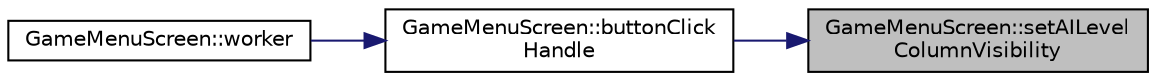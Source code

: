 digraph "GameMenuScreen::setAILevelColumnVisibility"
{
 // LATEX_PDF_SIZE
  edge [fontname="Helvetica",fontsize="10",labelfontname="Helvetica",labelfontsize="10"];
  node [fontname="Helvetica",fontsize="10",shape=record];
  rankdir="RL";
  Node1 [label="GameMenuScreen::setAILevel\lColumnVisibility",height=0.2,width=0.4,color="black", fillcolor="grey75", style="filled", fontcolor="black",tooltip=" "];
  Node1 -> Node2 [dir="back",color="midnightblue",fontsize="10",style="solid",fontname="Helvetica"];
  Node2 [label="GameMenuScreen::buttonClick\lHandle",height=0.2,width=0.4,color="black", fillcolor="white", style="filled",URL="$class_game_menu_screen.html#a5ec0f806edaf1275af6d9eb044e2d8f6",tooltip=" "];
  Node2 -> Node3 [dir="back",color="midnightblue",fontsize="10",style="solid",fontname="Helvetica"];
  Node3 [label="GameMenuScreen::worker",height=0.2,width=0.4,color="black", fillcolor="white", style="filled",URL="$class_game_menu_screen.html#a930fac59e5231f348579a57991246e07",tooltip=" "];
}
